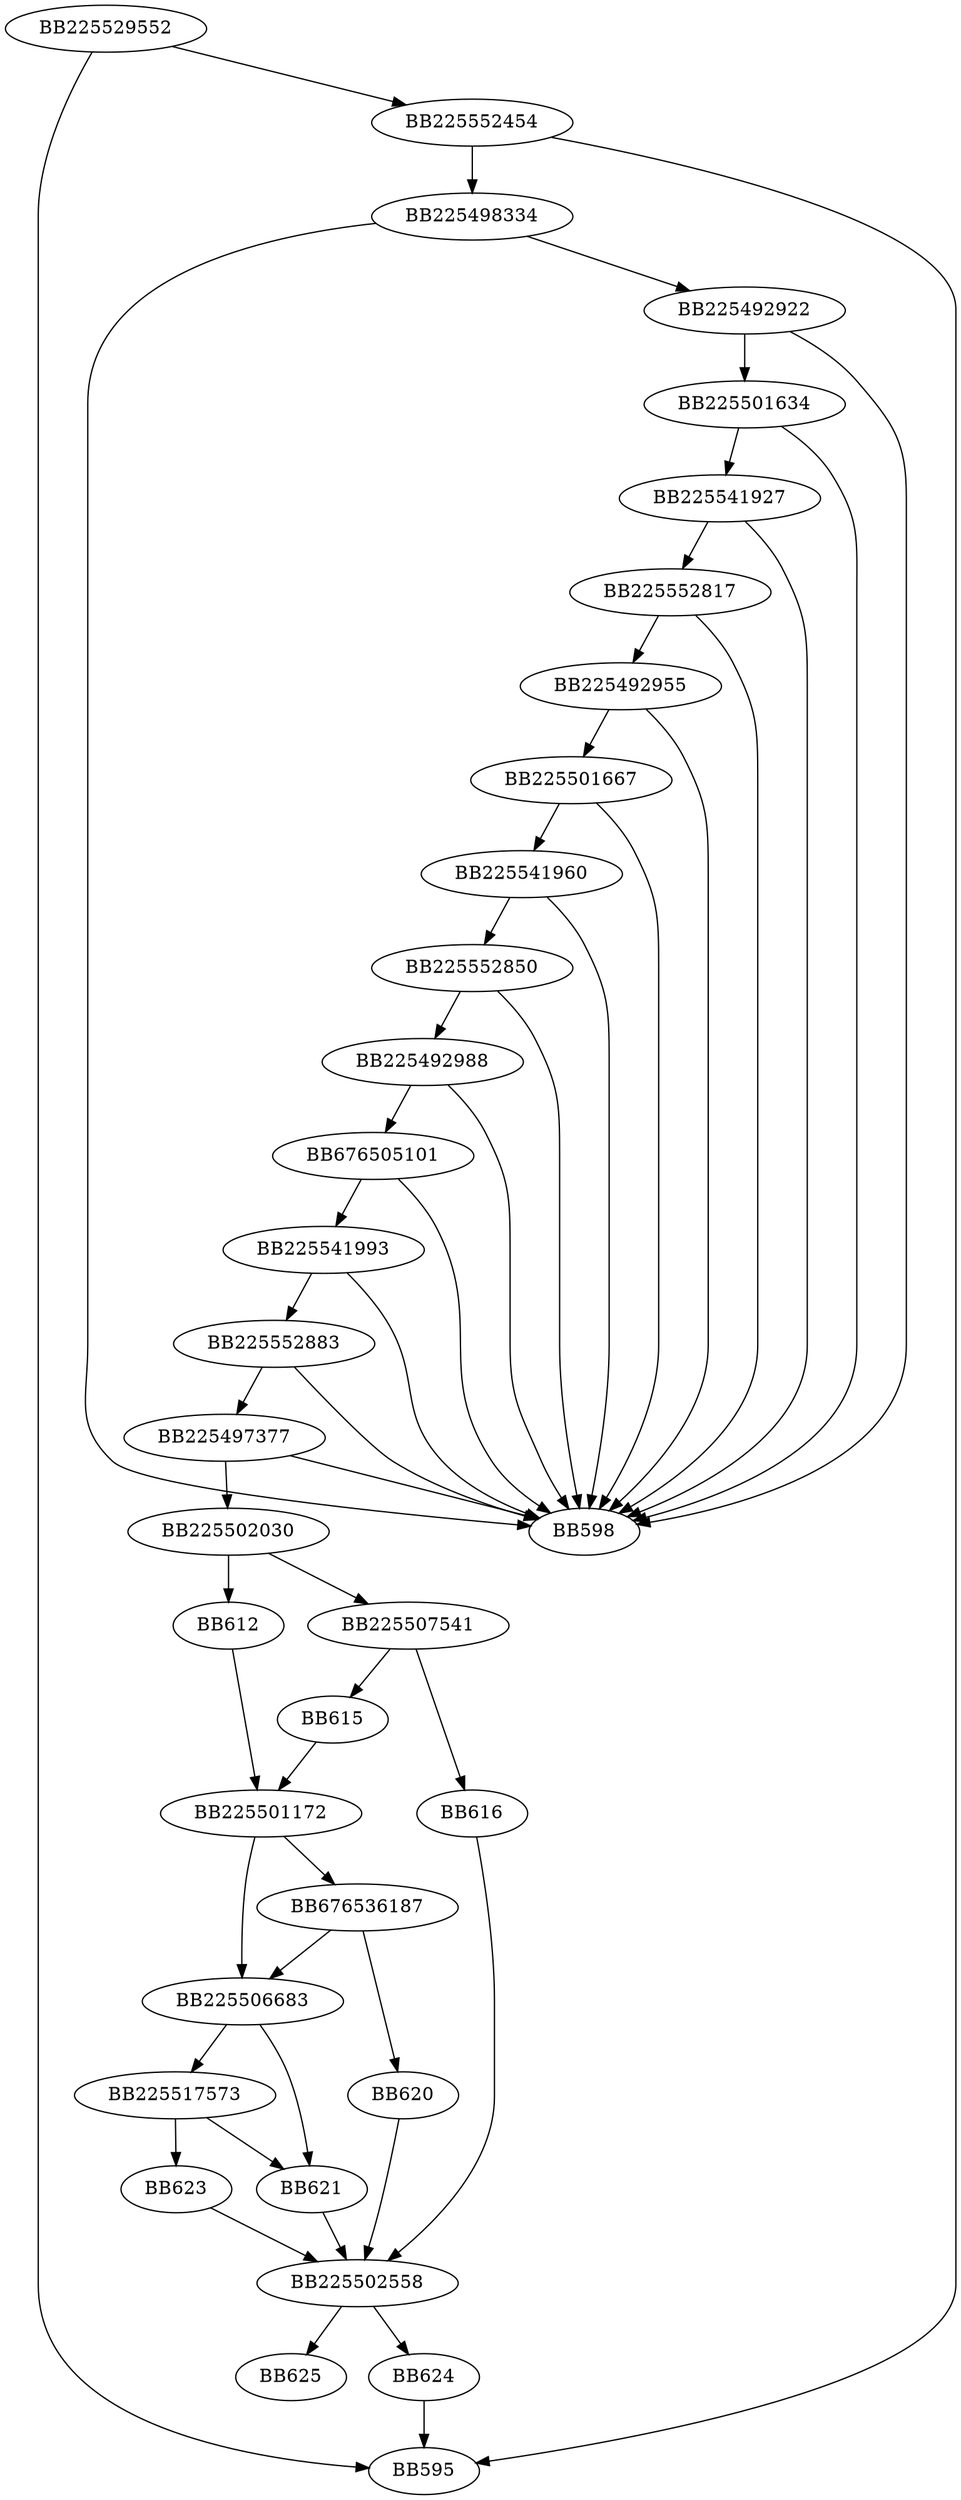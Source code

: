 digraph G{
	BB225529552->BB225552454;
	BB225529552->BB595;
	BB225552454->BB595;
	BB225552454->BB225498334;
	BB225498334->BB225492922;
	BB225498334->BB598;
	BB225492922->BB225501634;
	BB225492922->BB598;
	BB225501634->BB598;
	BB225501634->BB225541927;
	BB225541927->BB225552817;
	BB225541927->BB598;
	BB225552817->BB225492955;
	BB225552817->BB598;
	BB225492955->BB225501667;
	BB225492955->BB598;
	BB225501667->BB598;
	BB225501667->BB225541960;
	BB225541960->BB225552850;
	BB225541960->BB598;
	BB225552850->BB225492988;
	BB225552850->BB598;
	BB225492988->BB676505101;
	BB225492988->BB598;
	BB676505101->BB598;
	BB676505101->BB225541993;
	BB225541993->BB225552883;
	BB225541993->BB598;
	BB225552883->BB225497377;
	BB225552883->BB598;
	BB225497377->BB225502030;
	BB225497377->BB598;
	BB225502030->BB612;
	BB225502030->BB225507541;
	BB612->BB225501172;
	BB225507541->BB615;
	BB225507541->BB616;
	BB616->BB225502558;
	BB615->BB225501172;
	BB225501172->BB225506683;
	BB225501172->BB676536187;
	BB676536187->BB225506683;
	BB676536187->BB620;
	BB620->BB225502558;
	BB225506683->BB621;
	BB225506683->BB225517573;
	BB225517573->BB621;
	BB225517573->BB623;
	BB623->BB225502558;
	BB621->BB225502558;
	BB225502558->BB624;
	BB225502558->BB625;
	BB624->BB595;
}
